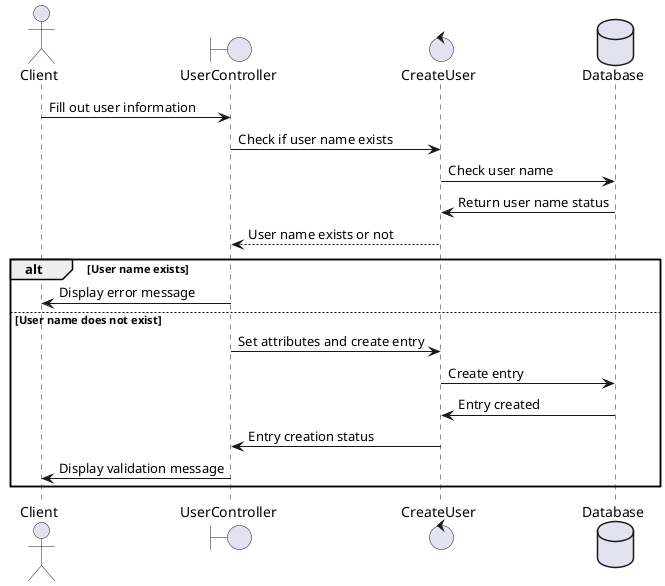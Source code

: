 @startuml createUser

actor Client
boundary UserController
control CreateUser
database Database

Client -> UserController : Fill out user information
UserController -> CreateUser : Check if user name exists
CreateUser -> Database : Check user name
Database -> CreateUser : Return user name status
CreateUser --> UserController : User name exists or not

alt User name exists
    UserController -> Client : Display error message
else User name does not exist
    UserController -> CreateUser : Set attributes and create entry
    CreateUser -> Database : Create entry
    Database -> CreateUser : Entry created
    CreateUser -> UserController : Entry creation status
    UserController -> Client : Display validation message
end

@enduml
